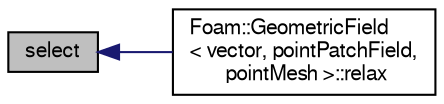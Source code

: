 digraph "select"
{
  bgcolor="transparent";
  edge [fontname="FreeSans",fontsize="10",labelfontname="FreeSans",labelfontsize="10"];
  node [fontname="FreeSans",fontsize="10",shape=record];
  rankdir="LR";
  Node7034 [label="select",height=0.2,width=0.4,color="black", fillcolor="grey75", style="filled", fontcolor="black"];
  Node7034 -> Node7035 [dir="back",color="midnightblue",fontsize="10",style="solid",fontname="FreeSans"];
  Node7035 [label="Foam::GeometricField\l\< vector, pointPatchField,\l pointMesh \>::relax",height=0.2,width=0.4,color="black",URL="$a22434.html#a2e99dfee2405fb3fc8f2b4692cb3ecaa",tooltip="Relax field (for steady-state solution). "];
}
